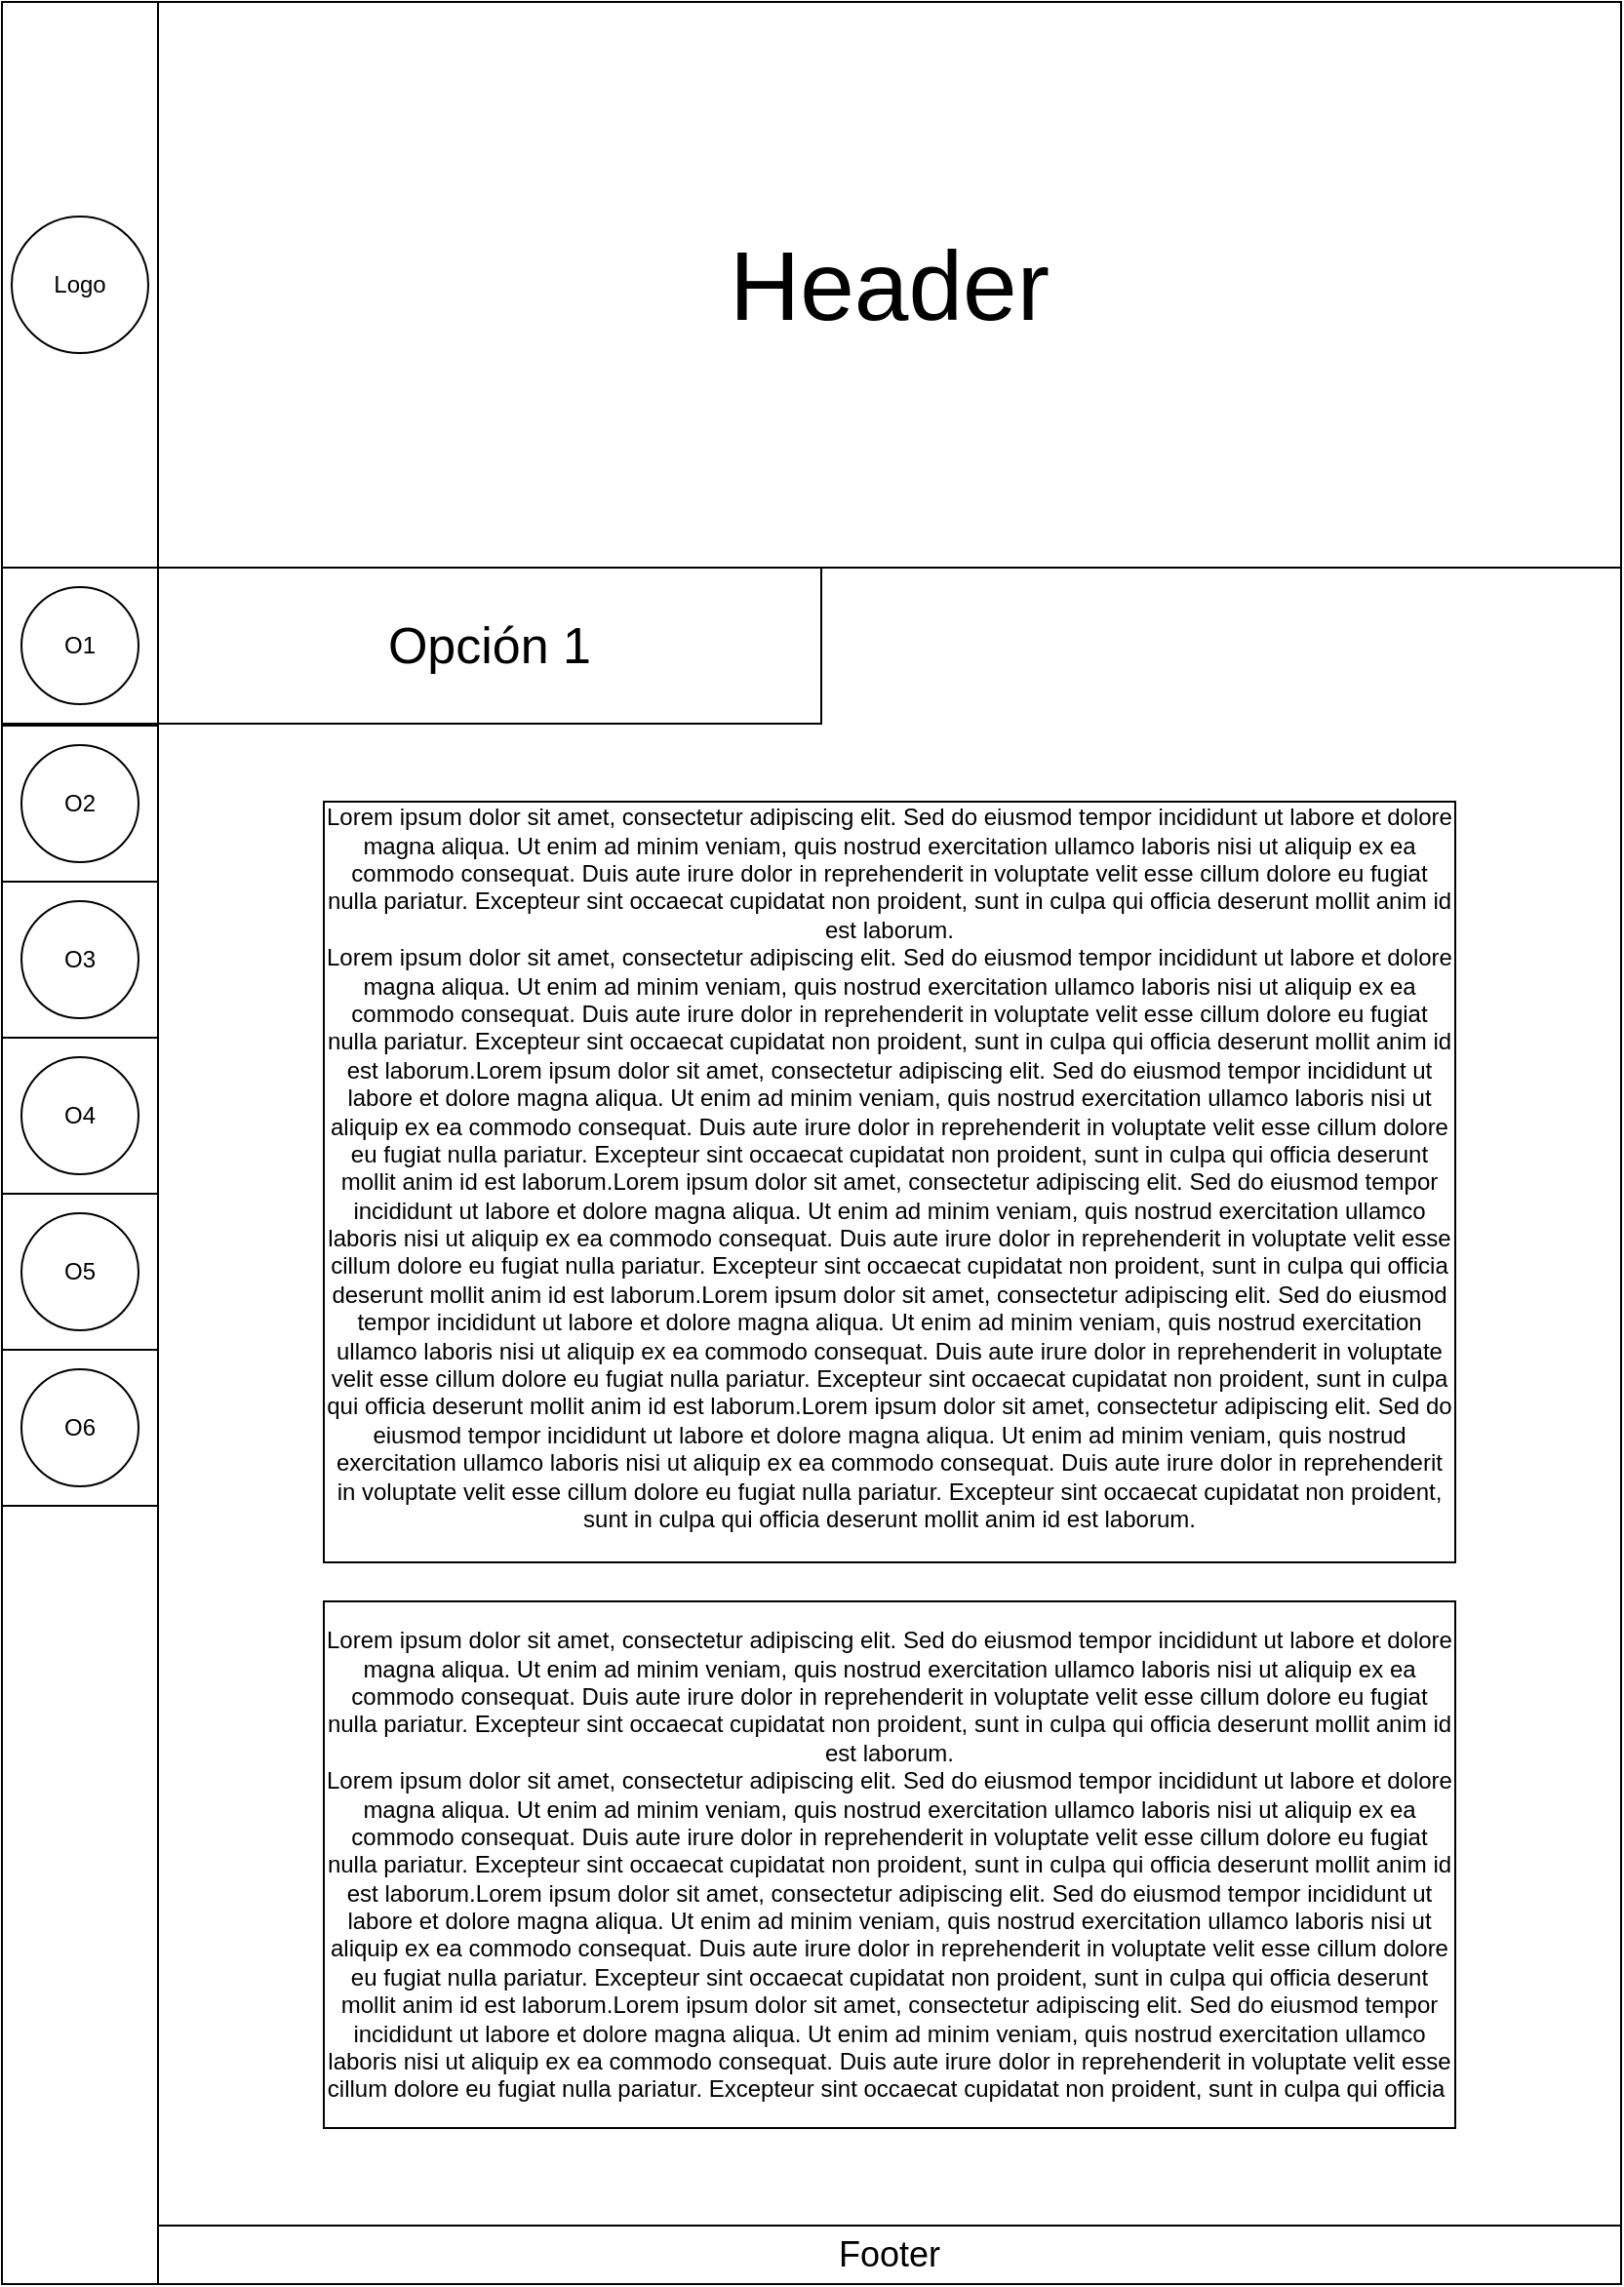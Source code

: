 <mxfile version="22.1.0" type="github">
  <diagram name="Página-1" id="4E3_d5EG8Xmga3OaVRui">
    <mxGraphModel dx="880" dy="446" grid="1" gridSize="10" guides="1" tooltips="1" connect="1" arrows="1" fold="1" page="1" pageScale="1" pageWidth="827" pageHeight="1169" math="0" shadow="0">
      <root>
        <mxCell id="0" />
        <mxCell id="1" parent="0" />
        <mxCell id="yu920tZyuJjSsFHkRoqf-1" value="" style="rounded=0;whiteSpace=wrap;html=1;" vertex="1" parent="1">
          <mxGeometry x="80" width="750" height="1170" as="geometry" />
        </mxCell>
        <mxCell id="yu920tZyuJjSsFHkRoqf-2" value="" style="rounded=0;whiteSpace=wrap;html=1;" vertex="1" parent="1">
          <mxGeometry width="80" height="1170" as="geometry" />
        </mxCell>
        <mxCell id="yu920tZyuJjSsFHkRoqf-3" value="&lt;font style=&quot;font-size: 50px;&quot;&gt;Header&lt;/font&gt;" style="rounded=0;whiteSpace=wrap;html=1;" vertex="1" parent="1">
          <mxGeometry x="80" width="750" height="290" as="geometry" />
        </mxCell>
        <mxCell id="yu920tZyuJjSsFHkRoqf-4" value="Logo" style="ellipse;whiteSpace=wrap;html=1;aspect=fixed;" vertex="1" parent="1">
          <mxGeometry x="5" y="110" width="70" height="70" as="geometry" />
        </mxCell>
        <mxCell id="yu920tZyuJjSsFHkRoqf-5" value="" style="whiteSpace=wrap;html=1;aspect=fixed;" vertex="1" parent="1">
          <mxGeometry y="290" width="80" height="80" as="geometry" />
        </mxCell>
        <mxCell id="yu920tZyuJjSsFHkRoqf-6" value="O1" style="ellipse;whiteSpace=wrap;html=1;aspect=fixed;" vertex="1" parent="1">
          <mxGeometry x="10" y="300" width="60" height="60" as="geometry" />
        </mxCell>
        <mxCell id="yu920tZyuJjSsFHkRoqf-7" value="" style="whiteSpace=wrap;html=1;aspect=fixed;" vertex="1" parent="1">
          <mxGeometry y="371" width="80" height="80" as="geometry" />
        </mxCell>
        <mxCell id="yu920tZyuJjSsFHkRoqf-8" value="O2" style="ellipse;whiteSpace=wrap;html=1;aspect=fixed;" vertex="1" parent="1">
          <mxGeometry x="10" y="381" width="60" height="60" as="geometry" />
        </mxCell>
        <mxCell id="yu920tZyuJjSsFHkRoqf-9" value="&lt;font style=&quot;font-size: 26px;&quot;&gt;Opción 1&lt;/font&gt;" style="rounded=0;whiteSpace=wrap;html=1;" vertex="1" parent="1">
          <mxGeometry x="80" y="290" width="340" height="80" as="geometry" />
        </mxCell>
        <mxCell id="yu920tZyuJjSsFHkRoqf-10" value="" style="whiteSpace=wrap;html=1;aspect=fixed;" vertex="1" parent="1">
          <mxGeometry y="451" width="80" height="80" as="geometry" />
        </mxCell>
        <mxCell id="yu920tZyuJjSsFHkRoqf-11" value="O3" style="ellipse;whiteSpace=wrap;html=1;aspect=fixed;" vertex="1" parent="1">
          <mxGeometry x="10" y="461" width="60" height="60" as="geometry" />
        </mxCell>
        <mxCell id="yu920tZyuJjSsFHkRoqf-12" value="" style="whiteSpace=wrap;html=1;aspect=fixed;" vertex="1" parent="1">
          <mxGeometry y="531" width="80" height="80" as="geometry" />
        </mxCell>
        <mxCell id="yu920tZyuJjSsFHkRoqf-13" value="O4" style="ellipse;whiteSpace=wrap;html=1;aspect=fixed;" vertex="1" parent="1">
          <mxGeometry x="10" y="541" width="60" height="60" as="geometry" />
        </mxCell>
        <mxCell id="yu920tZyuJjSsFHkRoqf-14" value="" style="whiteSpace=wrap;html=1;aspect=fixed;" vertex="1" parent="1">
          <mxGeometry y="611" width="80" height="80" as="geometry" />
        </mxCell>
        <mxCell id="yu920tZyuJjSsFHkRoqf-15" value="O5" style="ellipse;whiteSpace=wrap;html=1;aspect=fixed;" vertex="1" parent="1">
          <mxGeometry x="10" y="621" width="60" height="60" as="geometry" />
        </mxCell>
        <mxCell id="yu920tZyuJjSsFHkRoqf-16" value="" style="whiteSpace=wrap;html=1;aspect=fixed;" vertex="1" parent="1">
          <mxGeometry y="691" width="80" height="80" as="geometry" />
        </mxCell>
        <mxCell id="yu920tZyuJjSsFHkRoqf-17" value="O6" style="ellipse;whiteSpace=wrap;html=1;aspect=fixed;" vertex="1" parent="1">
          <mxGeometry x="10" y="701" width="60" height="60" as="geometry" />
        </mxCell>
        <mxCell id="yu920tZyuJjSsFHkRoqf-18" value="&lt;div&gt;Lorem ipsum dolor sit amet, consectetur adipiscing elit. Sed do eiusmod tempor incididunt ut labore et dolore magna aliqua. Ut enim ad minim veniam, quis nostrud exercitation ullamco laboris nisi ut aliquip ex ea commodo consequat. Duis aute irure dolor in reprehenderit in voluptate velit esse cillum dolore eu fugiat nulla pariatur. Excepteur sint occaecat cupidatat non proident, sunt in culpa qui officia deserunt mollit anim id est laborum.&lt;/div&gt;Lorem ipsum dolor sit amet, consectetur adipiscing elit. Sed do eiusmod tempor incididunt ut labore et dolore magna aliqua. Ut enim ad minim veniam, quis nostrud exercitation ullamco laboris nisi ut aliquip ex ea commodo consequat. Duis aute irure dolor in reprehenderit in voluptate velit esse cillum dolore eu fugiat nulla pariatur. Excepteur sint occaecat cupidatat non proident, sunt in culpa qui officia deserunt mollit anim id est laborum.Lorem ipsum dolor sit amet, consectetur adipiscing elit. Sed do eiusmod tempor incididunt ut labore et dolore magna aliqua. Ut enim ad minim veniam, quis nostrud exercitation ullamco laboris nisi ut aliquip ex ea commodo consequat. Duis aute irure dolor in reprehenderit in voluptate velit esse cillum dolore eu fugiat nulla pariatur. Excepteur sint occaecat cupidatat non proident, sunt in culpa qui officia deserunt mollit anim id est laborum.Lorem ipsum dolor sit amet, consectetur adipiscing elit. Sed do eiusmod tempor incididunt ut labore et dolore magna aliqua. Ut enim ad minim veniam, quis nostrud exercitation ullamco laboris nisi ut aliquip ex ea commodo consequat. Duis aute irure dolor in reprehenderit in voluptate velit esse cillum dolore eu fugiat nulla pariatur. Excepteur sint occaecat cupidatat non proident, sunt in culpa qui officia deserunt mollit anim id est laborum.Lorem ipsum dolor sit amet, consectetur adipiscing elit. Sed do eiusmod tempor incididunt ut labore et dolore magna aliqua. Ut enim ad minim veniam, quis nostrud exercitation ullamco laboris nisi ut aliquip ex ea commodo consequat. Duis aute irure dolor in reprehenderit in voluptate velit esse cillum dolore eu fugiat nulla pariatur. Excepteur sint occaecat cupidatat non proident, sunt in culpa qui officia deserunt mollit anim id est laborum.Lorem ipsum dolor sit amet, consectetur adipiscing elit. Sed do eiusmod tempor incididunt ut labore et dolore magna aliqua. Ut enim ad minim veniam, quis nostrud exercitation ullamco laboris nisi ut aliquip ex ea commodo consequat. Duis aute irure dolor in reprehenderit in voluptate velit esse cillum dolore eu fugiat nulla pariatur. Excepteur sint occaecat cupidatat non proident, sunt in culpa qui officia deserunt mollit anim id est laborum.&lt;div&gt;&lt;br&gt;&lt;/div&gt;" style="rounded=0;whiteSpace=wrap;html=1;" vertex="1" parent="1">
          <mxGeometry x="165" y="410" width="580" height="390" as="geometry" />
        </mxCell>
        <mxCell id="yu920tZyuJjSsFHkRoqf-19" value="&lt;div&gt;Lorem ipsum dolor sit amet, consectetur adipiscing elit. Sed do eiusmod tempor incididunt ut labore et dolore magna aliqua. Ut enim ad minim veniam, quis nostrud exercitation ullamco laboris nisi ut aliquip ex ea commodo consequat. Duis aute irure dolor in reprehenderit in voluptate velit esse cillum dolore eu fugiat nulla pariatur. Excepteur sint occaecat cupidatat non proident, sunt in culpa qui officia deserunt mollit anim id est laborum.&lt;/div&gt;Lorem ipsum dolor sit amet, consectetur adipiscing elit. Sed do eiusmod tempor incididunt ut labore et dolore magna aliqua. Ut enim ad minim veniam, quis nostrud exercitation ullamco laboris nisi ut aliquip ex ea commodo consequat. Duis aute irure dolor in reprehenderit in voluptate velit esse cillum dolore eu fugiat nulla pariatur. Excepteur sint occaecat cupidatat non proident, sunt in culpa qui officia deserunt mollit anim id est laborum.Lorem ipsum dolor sit amet, consectetur adipiscing elit. Sed do eiusmod tempor incididunt ut labore et dolore magna aliqua. Ut enim ad minim veniam, quis nostrud exercitation ullamco laboris nisi ut aliquip ex ea commodo consequat. Duis aute irure dolor in reprehenderit in voluptate velit esse cillum dolore eu fugiat nulla pariatur. Excepteur sint occaecat cupidatat non proident, sunt in culpa qui officia deserunt mollit anim id est laborum.Lorem ipsum dolor sit amet, consectetur adipiscing elit. Sed do eiusmod tempor incididunt ut labore et dolore magna aliqua. Ut enim ad minim veniam, quis nostrud exercitation ullamco laboris nisi ut aliquip ex ea commodo consequat. Duis aute irure dolor in reprehenderit in voluptate velit esse cillum dolore eu fugiat nulla pariatur. Excepteur sint occaecat cupidatat non proident, sunt in culpa qui officia&amp;nbsp;" style="rounded=0;whiteSpace=wrap;html=1;" vertex="1" parent="1">
          <mxGeometry x="165" y="820" width="580" height="270" as="geometry" />
        </mxCell>
        <mxCell id="yu920tZyuJjSsFHkRoqf-20" value="&lt;font style=&quot;font-size: 18px;&quot;&gt;Footer&lt;/font&gt;" style="rounded=0;whiteSpace=wrap;html=1;" vertex="1" parent="1">
          <mxGeometry x="80" y="1140" width="750" height="30" as="geometry" />
        </mxCell>
      </root>
    </mxGraphModel>
  </diagram>
</mxfile>
